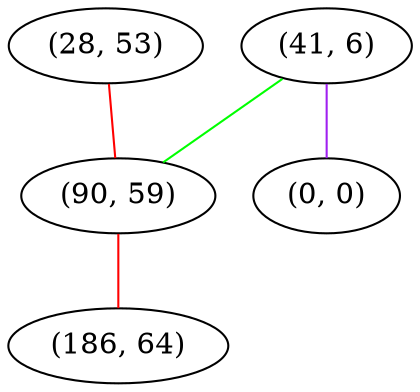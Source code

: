 graph "" {
"(28, 53)";
"(41, 6)";
"(0, 0)";
"(90, 59)";
"(186, 64)";
"(28, 53)" -- "(90, 59)"  [color=red, key=0, weight=1];
"(41, 6)" -- "(0, 0)"  [color=purple, key=0, weight=4];
"(41, 6)" -- "(90, 59)"  [color=green, key=0, weight=2];
"(90, 59)" -- "(186, 64)"  [color=red, key=0, weight=1];
}
